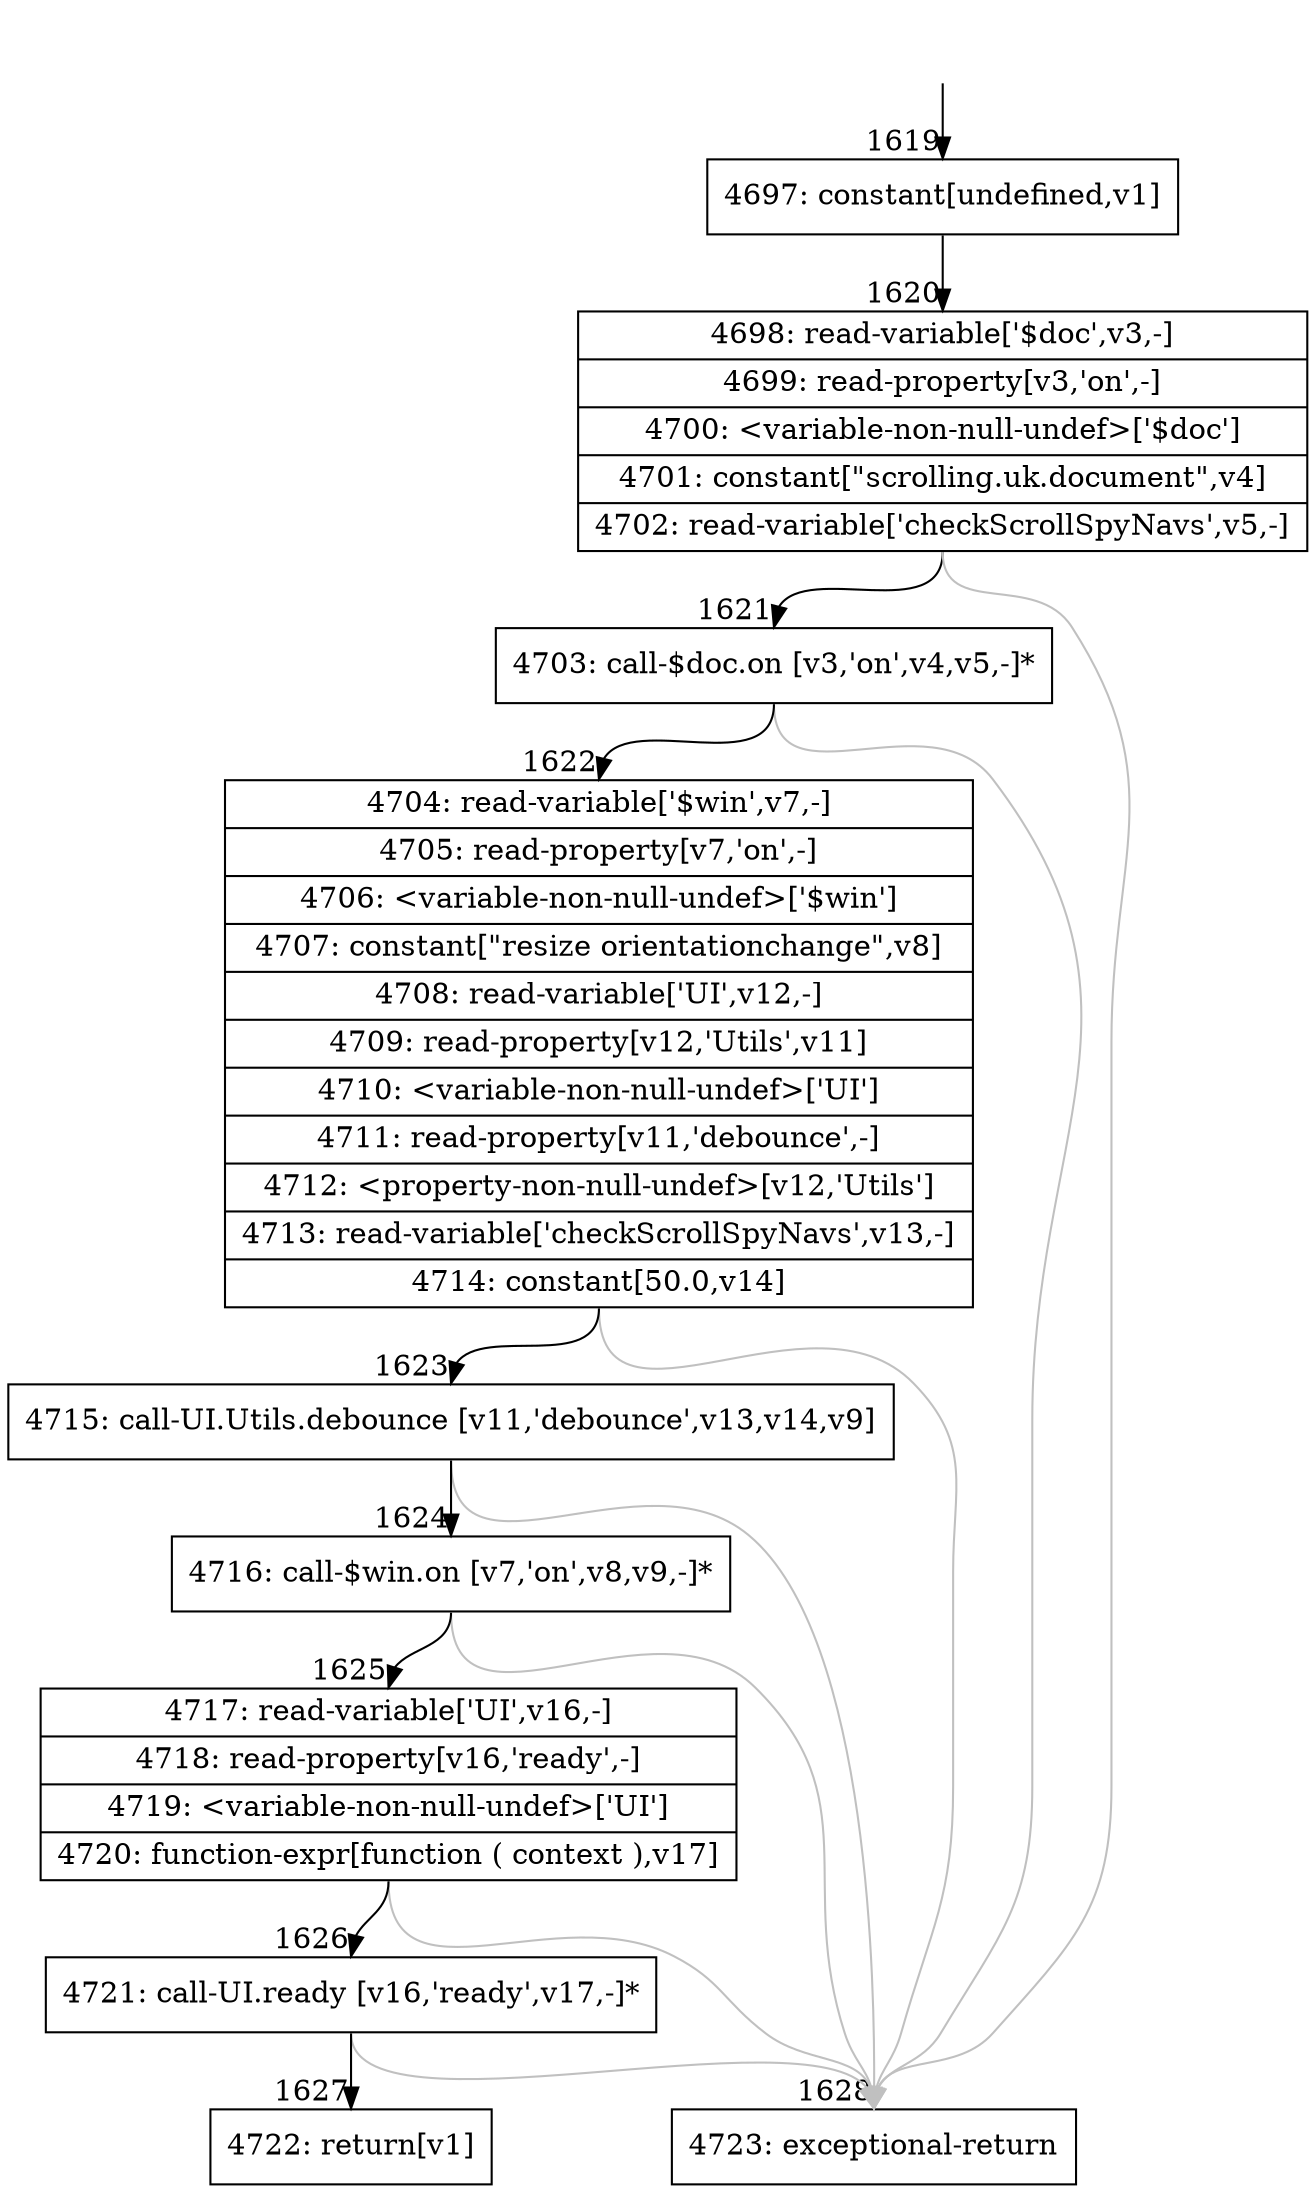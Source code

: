 digraph {
rankdir="TD"
BB_entry127[shape=none,label=""];
BB_entry127 -> BB1619 [tailport=s, headport=n, headlabel="    1619"]
BB1619 [shape=record label="{4697: constant[undefined,v1]}" ] 
BB1619 -> BB1620 [tailport=s, headport=n, headlabel="      1620"]
BB1620 [shape=record label="{4698: read-variable['$doc',v3,-]|4699: read-property[v3,'on',-]|4700: \<variable-non-null-undef\>['$doc']|4701: constant[\"scrolling.uk.document\",v4]|4702: read-variable['checkScrollSpyNavs',v5,-]}" ] 
BB1620 -> BB1621 [tailport=s, headport=n, headlabel="      1621"]
BB1620 -> BB1628 [tailport=s, headport=n, color=gray, headlabel="      1628"]
BB1621 [shape=record label="{4703: call-$doc.on [v3,'on',v4,v5,-]*}" ] 
BB1621 -> BB1622 [tailport=s, headport=n, headlabel="      1622"]
BB1621 -> BB1628 [tailport=s, headport=n, color=gray]
BB1622 [shape=record label="{4704: read-variable['$win',v7,-]|4705: read-property[v7,'on',-]|4706: \<variable-non-null-undef\>['$win']|4707: constant[\"resize orientationchange\",v8]|4708: read-variable['UI',v12,-]|4709: read-property[v12,'Utils',v11]|4710: \<variable-non-null-undef\>['UI']|4711: read-property[v11,'debounce',-]|4712: \<property-non-null-undef\>[v12,'Utils']|4713: read-variable['checkScrollSpyNavs',v13,-]|4714: constant[50.0,v14]}" ] 
BB1622 -> BB1623 [tailport=s, headport=n, headlabel="      1623"]
BB1622 -> BB1628 [tailport=s, headport=n, color=gray]
BB1623 [shape=record label="{4715: call-UI.Utils.debounce [v11,'debounce',v13,v14,v9]}" ] 
BB1623 -> BB1624 [tailport=s, headport=n, headlabel="      1624"]
BB1623 -> BB1628 [tailport=s, headport=n, color=gray]
BB1624 [shape=record label="{4716: call-$win.on [v7,'on',v8,v9,-]*}" ] 
BB1624 -> BB1625 [tailport=s, headport=n, headlabel="      1625"]
BB1624 -> BB1628 [tailport=s, headport=n, color=gray]
BB1625 [shape=record label="{4717: read-variable['UI',v16,-]|4718: read-property[v16,'ready',-]|4719: \<variable-non-null-undef\>['UI']|4720: function-expr[function ( context ),v17]}" ] 
BB1625 -> BB1626 [tailport=s, headport=n, headlabel="      1626"]
BB1625 -> BB1628 [tailport=s, headport=n, color=gray]
BB1626 [shape=record label="{4721: call-UI.ready [v16,'ready',v17,-]*}" ] 
BB1626 -> BB1627 [tailport=s, headport=n, headlabel="      1627"]
BB1626 -> BB1628 [tailport=s, headport=n, color=gray]
BB1627 [shape=record label="{4722: return[v1]}" ] 
BB1628 [shape=record label="{4723: exceptional-return}" ] 
//#$~ 1251
}
